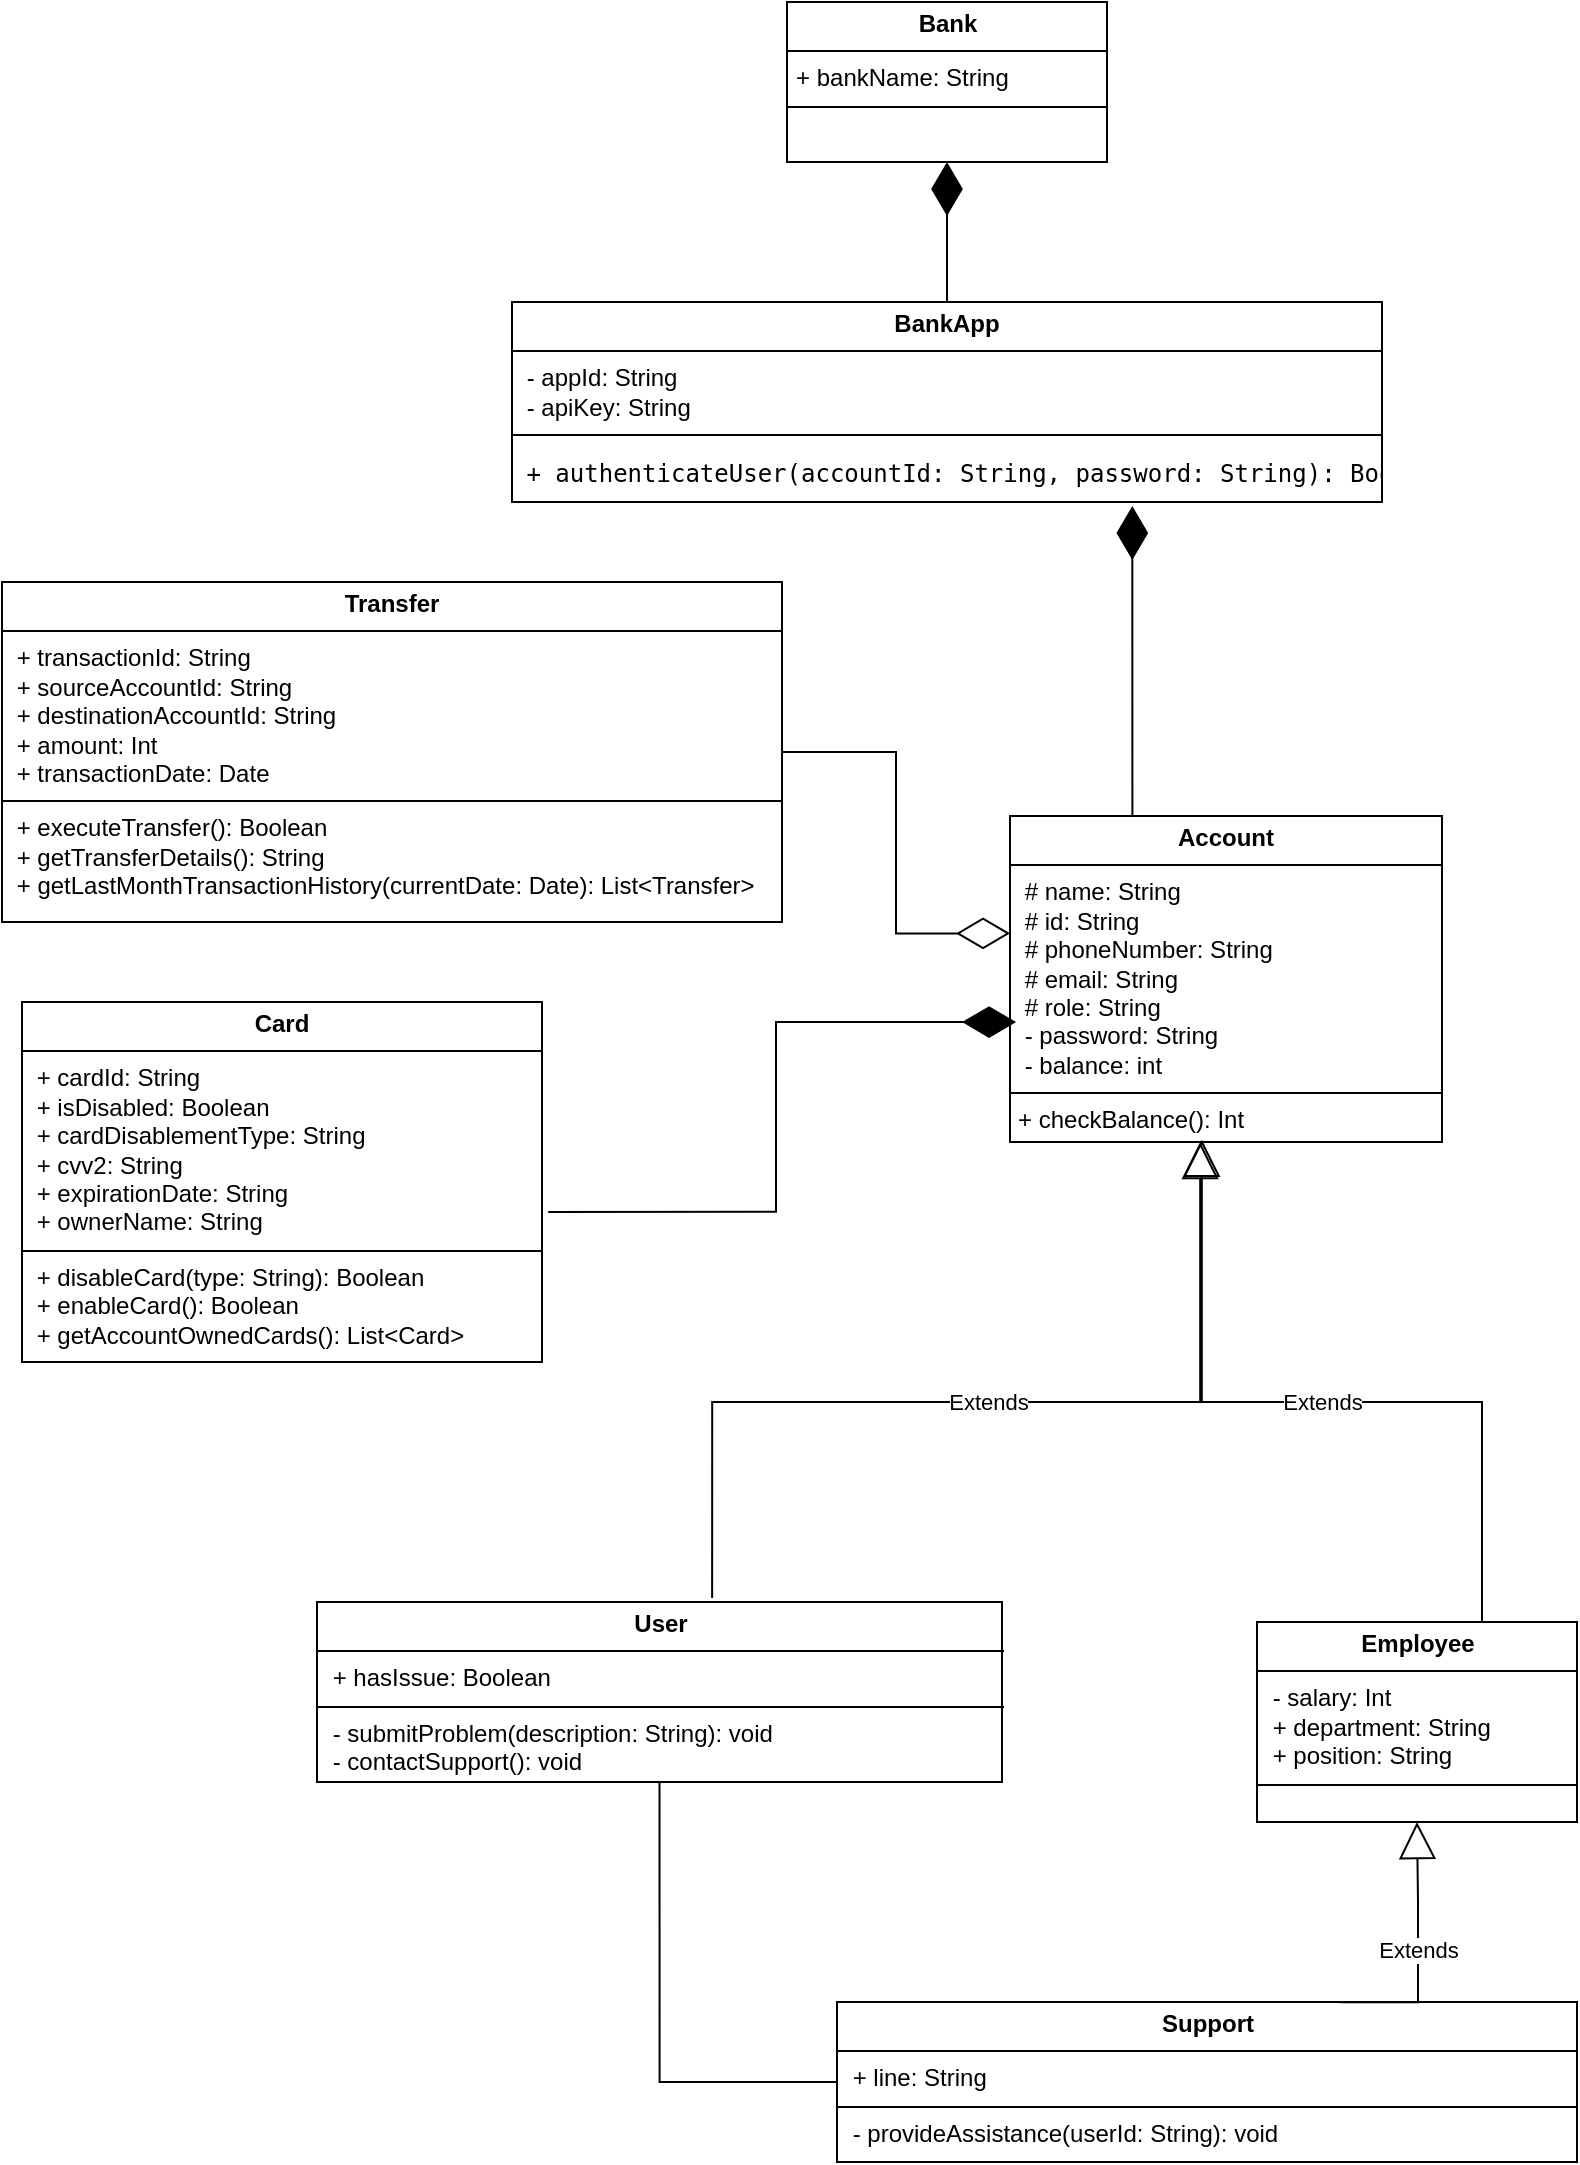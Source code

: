 <mxfile version="25.0.3">
  <diagram name="Page-1" id="5mj4Lz4yVKEXC42r9lCS">
    <mxGraphModel dx="1752" dy="1672" grid="1" gridSize="10" guides="1" tooltips="1" connect="1" arrows="1" fold="1" page="1" pageScale="1" pageWidth="827" pageHeight="1169" math="0" shadow="0">
      <root>
        <mxCell id="0" />
        <mxCell id="1" parent="0" />
        <mxCell id="TE7ihCF60pEE8EsAhWAS-1" value="&lt;p style=&quot;margin:0px;margin-top:4px;text-align:center;&quot;&gt;&lt;b&gt;BankApp&lt;/b&gt;&lt;/p&gt;&lt;hr size=&quot;1&quot; style=&quot;border-style:solid;&quot;&gt;&lt;p style=&quot;margin:0px;margin-left:4px;&quot;&gt;&amp;nbsp;- appId: String&lt;/p&gt;&lt;p style=&quot;margin:0px;margin-left:4px;&quot;&gt;&amp;nbsp;- apiKey: String&lt;/p&gt;&lt;hr size=&quot;1&quot; style=&quot;border-style:solid;&quot;&gt;&lt;pre class=&quot;!overflow-visible&quot;&gt;&lt;div class=&quot;contain-inline-size rounded-md border-[0.5px] border-token-border-medium relative bg-token-sidebar-surface-primary dark:bg-gray-950&quot;&gt;&lt;div dir=&quot;ltr&quot; class=&quot;overflow-y-auto p-4&quot;&gt;&lt;code class=&quot;!whitespace-pre hljs language-plaintext&quot;&gt; + authenticateUser(accountId: String, password: String): Boolean&lt;br&gt;&lt;/code&gt;&lt;/div&gt;&lt;/div&gt;&lt;/pre&gt;" style="verticalAlign=top;align=left;overflow=fill;html=1;whiteSpace=wrap;" parent="1" vertex="1">
          <mxGeometry x="-565" y="-990" width="435" height="100" as="geometry" />
        </mxCell>
        <mxCell id="TE7ihCF60pEE8EsAhWAS-2" value="&lt;p style=&quot;margin:0px;margin-top:4px;text-align:center;&quot;&gt;&lt;b&gt;Account&lt;/b&gt;&lt;/p&gt;&lt;hr size=&quot;1&quot; style=&quot;border-style:solid;&quot;&gt;&lt;p style=&quot;margin:0px;margin-left:4px;&quot;&gt;&amp;nbsp;# name&lt;span style=&quot;background-color: initial;&quot;&gt;: String&lt;/span&gt;&lt;/p&gt;&lt;p style=&quot;margin:0px;margin-left:4px;&quot;&gt;&amp;nbsp;# id&lt;span style=&quot;background-color: initial;&quot;&gt;: String&lt;/span&gt;&lt;/p&gt;&lt;p style=&quot;margin:0px;margin-left:4px;&quot;&gt;&amp;nbsp;# phoneNumber&lt;span style=&quot;background-color: initial;&quot;&gt;: String&lt;/span&gt;&lt;/p&gt;&lt;p style=&quot;margin:0px;margin-left:4px;&quot;&gt;&amp;nbsp;# email: String&lt;/p&gt;&lt;p style=&quot;margin:0px;margin-left:4px;&quot;&gt;&amp;nbsp;# role: String&amp;nbsp;&lt;/p&gt;&lt;p style=&quot;margin:0px;margin-left:4px;&quot;&gt;&lt;span style=&quot;background-color: initial;&quot;&gt;&amp;nbsp;- password: String&lt;/span&gt;&lt;/p&gt;&lt;p style=&quot;margin:0px;margin-left:4px;&quot;&gt;&amp;nbsp;- balance: int&lt;/p&gt;&lt;hr size=&quot;1&quot; style=&quot;border-style:solid;&quot;&gt;&lt;p style=&quot;margin:0px;margin-left:4px;&quot;&gt;+ checkBalance(): Int&lt;/p&gt;" style="verticalAlign=top;align=left;overflow=fill;html=1;whiteSpace=wrap;" parent="1" vertex="1">
          <mxGeometry x="-316" y="-733" width="216" height="163" as="geometry" />
        </mxCell>
        <mxCell id="TE7ihCF60pEE8EsAhWAS-3" value="&lt;p style=&quot;margin:0px;margin-top:4px;text-align:center;&quot;&gt;&lt;b&gt;Transfer&lt;/b&gt;&lt;/p&gt;&lt;hr size=&quot;1&quot; style=&quot;border-style:solid;&quot;&gt;&lt;p style=&quot;margin:0px;margin-left:4px;&quot;&gt;&lt;span style=&quot;background-color: initial;&quot;&gt;&amp;nbsp;+ t&lt;/span&gt;&lt;span style=&quot;background-color: initial;&quot;&gt;ransactionId: String&lt;/span&gt;&lt;/p&gt;&lt;p style=&quot;margin:0px;margin-left:4px;&quot;&gt;&lt;span style=&quot;background-color: initial;&quot;&gt;&amp;nbsp;+ sourceAccountId: String&lt;/span&gt;&lt;/p&gt;&lt;p style=&quot;margin:0px;margin-left:4px;&quot;&gt;&amp;nbsp;+ destinationAccountId: String&lt;/p&gt;&lt;p style=&quot;margin:0px;margin-left:4px;&quot;&gt;&amp;nbsp;+ amount: Int&lt;/p&gt;&lt;p style=&quot;margin:0px;margin-left:4px;&quot;&gt;&amp;nbsp;+ transactionDate: Date&lt;/p&gt;&lt;hr size=&quot;1&quot; style=&quot;border-style:solid;&quot;&gt;&lt;p style=&quot;margin:0px;margin-left:4px;&quot;&gt;&amp;nbsp;+ executeTransfer(): Boolean&amp;nbsp;&lt;/p&gt;&lt;p style=&quot;margin:0px;margin-left:4px;&quot;&gt;&amp;nbsp;+ getTransferDetails(): String&lt;/p&gt;&lt;p style=&quot;margin:0px;margin-left:4px;&quot;&gt;&amp;nbsp;&lt;span style=&quot;background-color: initial;&quot;&gt;+&amp;nbsp;&lt;/span&gt;getLastMonthTransactionHistory&lt;span style=&quot;background-color: initial;&quot;&gt;(currentDate: Date): List&amp;lt;Transfer&amp;gt;&lt;/span&gt;&lt;/p&gt;" style="verticalAlign=top;align=left;overflow=fill;html=1;whiteSpace=wrap;" parent="1" vertex="1">
          <mxGeometry x="-820" y="-850" width="390" height="170" as="geometry" />
        </mxCell>
        <mxCell id="TE7ihCF60pEE8EsAhWAS-4" value="&lt;p style=&quot;margin:0px;margin-top:4px;text-align:center;&quot;&gt;&lt;b&gt;Card&lt;/b&gt;&lt;/p&gt;&lt;hr size=&quot;1&quot; style=&quot;border-style:solid;&quot;&gt;&lt;p style=&quot;margin:0px;margin-left:4px;&quot;&gt;&amp;nbsp;+ cardId: String&lt;/p&gt;&lt;p style=&quot;margin:0px;margin-left:4px;&quot;&gt;&amp;nbsp;+ isDisabled: Boolean&lt;br&gt;&amp;nbsp;+ cardDisablementType: String&lt;/p&gt;&lt;p style=&quot;margin:0px;margin-left:4px;&quot;&gt;&amp;nbsp;+ cvv2: String&lt;/p&gt;&lt;p style=&quot;margin:0px;margin-left:4px;&quot;&gt;&amp;nbsp;+ expirationDate: String&lt;/p&gt;&lt;p style=&quot;margin:0px;margin-left:4px;&quot;&gt;&amp;nbsp;+ ownerName: String&lt;/p&gt;&lt;hr size=&quot;1&quot; style=&quot;border-style:solid;&quot;&gt;&lt;p style=&quot;margin:0px;margin-left:4px;&quot;&gt;&lt;span style=&quot;background-color: initial;&quot;&gt;&amp;nbsp;+ disableCard(type: String&lt;/span&gt;&lt;span style=&quot;background-color: initial;&quot;&gt;):&amp;nbsp;&lt;/span&gt;&lt;span style=&quot;background-color: initial;&quot;&gt;Boolean&amp;nbsp;&lt;/span&gt;&lt;/p&gt;&lt;p style=&quot;margin:0px;margin-left:4px;&quot;&gt;&amp;nbsp;+ enableCard(&lt;span style=&quot;background-color: initial;&quot;&gt;):&amp;nbsp;&lt;/span&gt;&lt;span style=&quot;background-color: initial;&quot;&gt;Boolean&amp;nbsp;&lt;/span&gt;&lt;/p&gt;&lt;p style=&quot;margin:0px;margin-left:4px;&quot;&gt;&amp;nbsp;+ getAccountOwnedCards(): List&amp;lt;Card&amp;gt;&lt;/p&gt;&lt;p style=&quot;margin:0px;margin-left:4px;&quot;&gt;&lt;span style=&quot;background-color: initial;&quot;&gt;&lt;br&gt;&lt;/span&gt;&lt;/p&gt;" style="verticalAlign=top;align=left;overflow=fill;html=1;whiteSpace=wrap;" parent="1" vertex="1">
          <mxGeometry x="-810" y="-640" width="260" height="180" as="geometry" />
        </mxCell>
        <mxCell id="TE7ihCF60pEE8EsAhWAS-5" value="&lt;p style=&quot;margin:0px;margin-top:4px;text-align:center;&quot;&gt;&lt;b&gt;Bank&lt;/b&gt;&lt;/p&gt;&lt;hr size=&quot;1&quot; style=&quot;border-style:solid;&quot;&gt;&lt;p style=&quot;margin:0px;margin-left:4px;&quot;&gt;+ bankName: String&lt;/p&gt;&lt;hr size=&quot;1&quot; style=&quot;border-style:solid;&quot;&gt;&lt;p style=&quot;margin:0px;margin-left:4px;&quot;&gt;&lt;br&gt;&lt;/p&gt;" style="verticalAlign=top;align=left;overflow=fill;html=1;whiteSpace=wrap;" parent="1" vertex="1">
          <mxGeometry x="-427.5" y="-1140" width="160" height="80" as="geometry" />
        </mxCell>
        <mxCell id="TE7ihCF60pEE8EsAhWAS-6" value="&lt;p style=&quot;margin:0px;margin-top:4px;text-align:center;&quot;&gt;&lt;b&gt;User&lt;/b&gt;&lt;/p&gt;&lt;hr size=&quot;1&quot; style=&quot;border-style:solid;&quot;&gt;&lt;p style=&quot;margin:0px;margin-left:4px;&quot;&gt;&amp;nbsp;+&amp;nbsp;hasIssue: Boolean&lt;/p&gt;&lt;hr size=&quot;1&quot; style=&quot;border-style:solid;&quot;&gt;&lt;p style=&quot;margin:0px;margin-left:4px;&quot;&gt;&lt;span style=&quot;background-color: initial;&quot;&gt;&amp;nbsp;-&amp;nbsp;&lt;/span&gt;&lt;span style=&quot;background-color: initial;&quot;&gt;submitProblem(description: String): void&lt;/span&gt;&lt;span style=&quot;background-color: initial;&quot;&gt;&amp;nbsp;&lt;/span&gt;&lt;/p&gt;&lt;p style=&quot;margin:0px;margin-left:4px;&quot;&gt;&lt;span style=&quot;background-color: initial;&quot;&gt;&amp;nbsp;-&amp;nbsp;&lt;/span&gt;&lt;span style=&quot;background-color: initial;&quot;&gt;contactSupport(): void&lt;/span&gt;&lt;/p&gt;" style="verticalAlign=top;align=left;overflow=fill;html=1;whiteSpace=wrap;" parent="1" vertex="1">
          <mxGeometry x="-662.5" y="-340" width="342.5" height="90" as="geometry" />
        </mxCell>
        <mxCell id="TE7ihCF60pEE8EsAhWAS-7" value="&lt;p style=&quot;margin:0px;margin-top:4px;text-align:center;&quot;&gt;&lt;b&gt;Employee&lt;/b&gt;&lt;/p&gt;&lt;hr size=&quot;1&quot; style=&quot;border-style:solid;&quot;&gt;&lt;p style=&quot;margin:0px;margin-left:4px;&quot;&gt;&amp;nbsp;- salary: Int&lt;/p&gt;&lt;p style=&quot;margin:0px;margin-left:4px;&quot;&gt;&amp;nbsp;+ department: String&lt;/p&gt;&lt;p style=&quot;margin:0px;margin-left:4px;&quot;&gt;&amp;nbsp;+ position: String&lt;/p&gt;&lt;hr size=&quot;1&quot; style=&quot;border-style:solid;&quot;&gt;&lt;p style=&quot;margin:0px;margin-left:4px;&quot;&gt;&lt;br&gt;&lt;/p&gt;" style="verticalAlign=top;align=left;overflow=fill;html=1;whiteSpace=wrap;" parent="1" vertex="1">
          <mxGeometry x="-192.5" y="-330" width="160" height="100" as="geometry" />
        </mxCell>
        <mxCell id="TE7ihCF60pEE8EsAhWAS-8" value="&lt;p style=&quot;margin:0px;margin-top:4px;text-align:center;&quot;&gt;&lt;b&gt;Support&lt;/b&gt;&lt;/p&gt;&lt;hr size=&quot;1&quot; style=&quot;border-style:solid;&quot;&gt;&lt;p style=&quot;margin:0px;margin-left:4px;&quot;&gt;&amp;nbsp;+ line: String&lt;/p&gt;&lt;hr size=&quot;1&quot; style=&quot;border-style:solid;&quot;&gt;&lt;p style=&quot;margin:0px;margin-left:4px;&quot;&gt;&amp;nbsp;-&amp;nbsp;provideAssistance(userId: String): void&lt;/p&gt;" style="verticalAlign=top;align=left;overflow=fill;html=1;whiteSpace=wrap;" parent="1" vertex="1">
          <mxGeometry x="-402.5" y="-140" width="370" height="80" as="geometry" />
        </mxCell>
        <mxCell id="TE7ihCF60pEE8EsAhWAS-34" value="" style="endArrow=none;html=1;edgeStyle=orthogonalEdgeStyle;rounded=0;entryX=0.5;entryY=1;entryDx=0;entryDy=0;exitX=0;exitY=0.5;exitDx=0;exitDy=0;" parent="1" source="TE7ihCF60pEE8EsAhWAS-8" target="TE7ihCF60pEE8EsAhWAS-6" edge="1">
          <mxGeometry relative="1" as="geometry">
            <mxPoint x="-832.5" y="150" as="sourcePoint" />
            <mxPoint x="-462.5" y="-200" as="targetPoint" />
          </mxGeometry>
        </mxCell>
        <mxCell id="TE7ihCF60pEE8EsAhWAS-37" value="Extends" style="endArrow=block;endSize=16;endFill=0;html=1;rounded=0;entryX=0.5;entryY=1;entryDx=0;entryDy=0;exitX=0.679;exitY=0.001;exitDx=0;exitDy=0;exitPerimeter=0;edgeStyle=orthogonalEdgeStyle;" parent="1" source="TE7ihCF60pEE8EsAhWAS-8" target="TE7ihCF60pEE8EsAhWAS-7" edge="1">
          <mxGeometry width="160" relative="1" as="geometry">
            <mxPoint x="-412.5" y="-330" as="sourcePoint" />
            <mxPoint x="-252.5" y="-330" as="targetPoint" />
            <Array as="points">
              <mxPoint x="-112" y="-140" />
              <mxPoint x="-112" y="-190" />
            </Array>
          </mxGeometry>
        </mxCell>
        <mxCell id="yXvXs1DGoC2UwoCDsvXP-1" value="" style="endArrow=diamondThin;endFill=1;endSize=24;html=1;rounded=0;entryX=0.5;entryY=1;entryDx=0;entryDy=0;exitX=0.5;exitY=0;exitDx=0;exitDy=0;" parent="1" source="TE7ihCF60pEE8EsAhWAS-1" target="TE7ihCF60pEE8EsAhWAS-5" edge="1">
          <mxGeometry width="160" relative="1" as="geometry">
            <mxPoint x="-573" y="-830" as="sourcePoint" />
            <mxPoint x="-413" y="-830" as="targetPoint" />
          </mxGeometry>
        </mxCell>
        <mxCell id="yXvXs1DGoC2UwoCDsvXP-5" value="" style="endArrow=diamondThin;endFill=1;endSize=24;html=1;rounded=0;exitX=1.012;exitY=0.583;exitDx=0;exitDy=0;exitPerimeter=0;edgeStyle=orthogonalEdgeStyle;entryX=0.014;entryY=0.632;entryDx=0;entryDy=0;entryPerimeter=0;" parent="1" source="TE7ihCF60pEE8EsAhWAS-4" target="TE7ihCF60pEE8EsAhWAS-2" edge="1">
          <mxGeometry width="160" relative="1" as="geometry">
            <mxPoint x="-490" y="-620" as="sourcePoint" />
            <mxPoint x="-320" y="-630" as="targetPoint" />
          </mxGeometry>
        </mxCell>
        <mxCell id="yXvXs1DGoC2UwoCDsvXP-10" value="" style="endArrow=diamondThin;endFill=0;endSize=24;html=1;rounded=0;entryX=0;entryY=0.36;entryDx=0;entryDy=0;entryPerimeter=0;exitX=1;exitY=0.5;exitDx=0;exitDy=0;edgeStyle=orthogonalEdgeStyle;" parent="1" source="TE7ihCF60pEE8EsAhWAS-3" target="TE7ihCF60pEE8EsAhWAS-2" edge="1">
          <mxGeometry width="160" relative="1" as="geometry">
            <mxPoint x="-440" y="-830" as="sourcePoint" />
            <mxPoint x="-280" y="-830" as="targetPoint" />
          </mxGeometry>
        </mxCell>
        <mxCell id="yXvXs1DGoC2UwoCDsvXP-13" value="Extends" style="endArrow=block;endSize=16;endFill=0;html=1;rounded=0;entryX=0.444;entryY=0.993;entryDx=0;entryDy=0;entryPerimeter=0;edgeStyle=orthogonalEdgeStyle;" parent="1" source="TE7ihCF60pEE8EsAhWAS-7" target="TE7ihCF60pEE8EsAhWAS-2" edge="1">
          <mxGeometry width="160" relative="1" as="geometry">
            <mxPoint x="-490" y="-350" as="sourcePoint" />
            <mxPoint x="-330" y="-350" as="targetPoint" />
            <Array as="points">
              <mxPoint x="-80" y="-440" />
              <mxPoint x="-220" y="-440" />
            </Array>
          </mxGeometry>
        </mxCell>
        <mxCell id="yXvXs1DGoC2UwoCDsvXP-16" value="Extends" style="endArrow=block;endSize=16;endFill=0;html=1;rounded=0;exitX=0.571;exitY=-0.022;exitDx=0;exitDy=0;exitPerimeter=0;entryX=0.431;entryY=1;entryDx=0;entryDy=0;entryPerimeter=0;edgeStyle=orthogonalEdgeStyle;" parent="1" edge="1">
          <mxGeometry width="160" relative="1" as="geometry">
            <mxPoint x="-464.932" y="-341.98" as="sourcePoint" />
            <mxPoint x="-220.904" y="-570" as="targetPoint" />
            <Array as="points">
              <mxPoint x="-465" y="-440" />
              <mxPoint x="-221" y="-440" />
            </Array>
          </mxGeometry>
        </mxCell>
        <mxCell id="yXvXs1DGoC2UwoCDsvXP-17" value="" style="endArrow=diamondThin;endFill=1;endSize=24;html=1;rounded=0;entryX=0.713;entryY=1.02;entryDx=0;entryDy=0;entryPerimeter=0;exitX=0.25;exitY=0;exitDx=0;exitDy=0;edgeStyle=orthogonalEdgeStyle;" parent="1" source="TE7ihCF60pEE8EsAhWAS-2" target="TE7ihCF60pEE8EsAhWAS-1" edge="1">
          <mxGeometry width="160" relative="1" as="geometry">
            <mxPoint x="-267.404" y="-717.96" as="sourcePoint" />
            <mxPoint x="-267.5" y="-890" as="targetPoint" />
            <Array as="points">
              <mxPoint x="-255" y="-733" />
            </Array>
          </mxGeometry>
        </mxCell>
      </root>
    </mxGraphModel>
  </diagram>
</mxfile>
